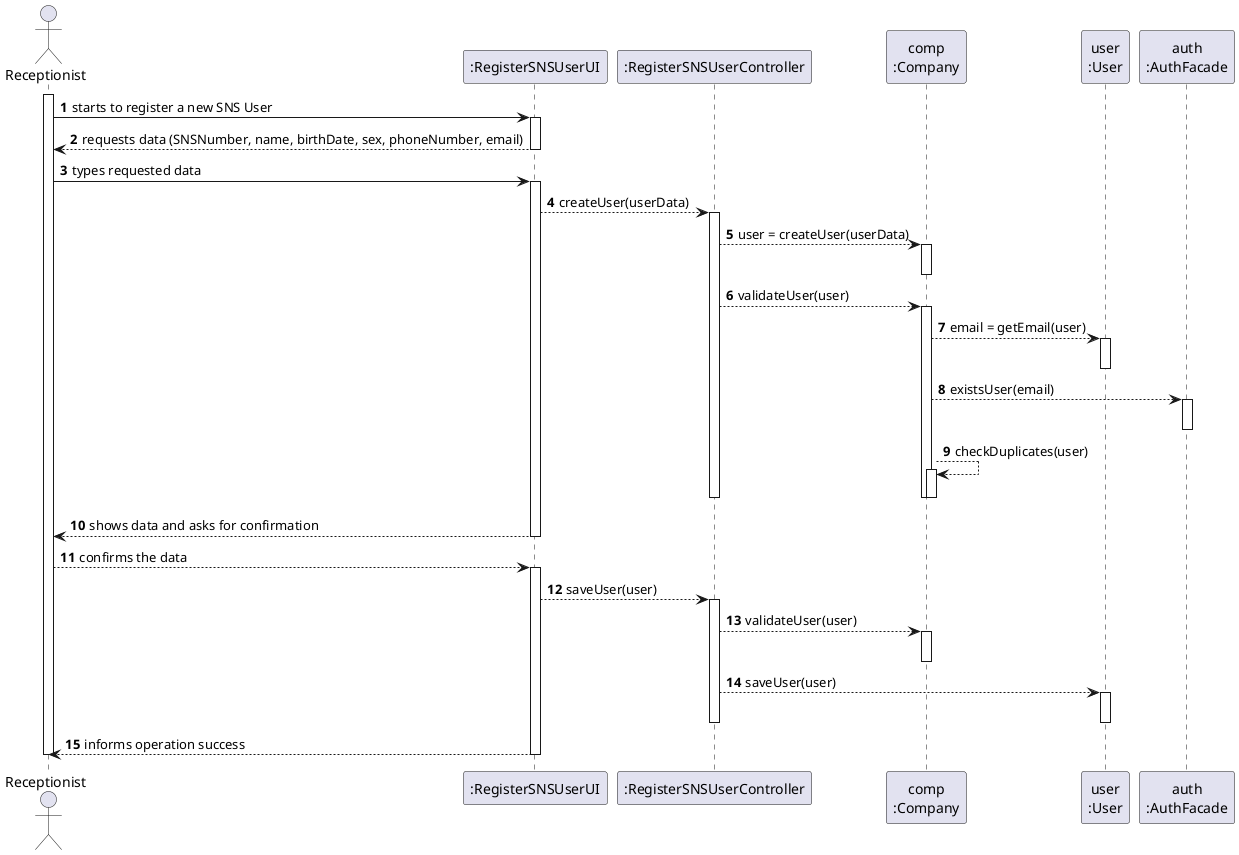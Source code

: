 @startuml Sequence Diagram
autonumber
'hide footbox
actor "Receptionist" as RECEPT

participant ":RegisterSNSUserUI" as UI
participant ":RegisterSNSUserController" as CTRL
' participant "app\n:ApplicationPOT" as APP
' participant ":Platform" as PLAT
participant "comp\n:Company" as COMP
participant "user\n:User" as USER
participant "auth\n:AuthFacade" as AUTH

activate RECEPT
RECEPT -> UI : starts to register a new SNS User
activate UI
UI --> RECEPT : requests data (SNSNumber, name, birthDate, sex, phoneNumber, email)
deactivate UI

RECEPT -> UI : types requested data
activate UI

UI --> CTRL : createUser(userData)
activate CTRL

CTRL --> COMP : user = createUser(userData)
activate COMP
deactivate COMP

CTRL --> COMP : validateUser(user)
activate COMP

COMP --> USER : email = getEmail(user)
activate USER
deactivate USER

COMP --> AUTH : existsUser(email)
activate AUTH
deactivate AUTH

COMP --> COMP : checkDuplicates(user)
activate COMP
deactivate COMP

deactivate COMP
deactivate CTRL

UI --> RECEPT : shows data and asks for confirmation
deactivate UI

RECEPT --> UI : confirms the data
activate UI

UI --> CTRL : saveUser(user)
activate CTRL

CTRL --> COMP : validateUser(user)
activate COMP
deactivate COMP

CTRL --> USER : saveUser(user)
activate USER
deactivate USER

deactivate CTRL

UI --> RECEPT : informs operation success
deactivate UI

deactivate RECEPT

@enduml